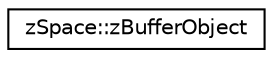 digraph "Graphical Class Hierarchy"
{
 // LATEX_PDF_SIZE
  edge [fontname="Helvetica",fontsize="10",labelfontname="Helvetica",labelfontsize="10"];
  node [fontname="Helvetica",fontsize="10",shape=record];
  rankdir="LR";
  Node0 [label="zSpace::zBufferObject",height=0.2,width=0.4,color="black", fillcolor="white", style="filled",URL="$classz_space_1_1z_buffer_object.html",tooltip="A vertex buffer object class used to append geometry to the buffer."];
}
